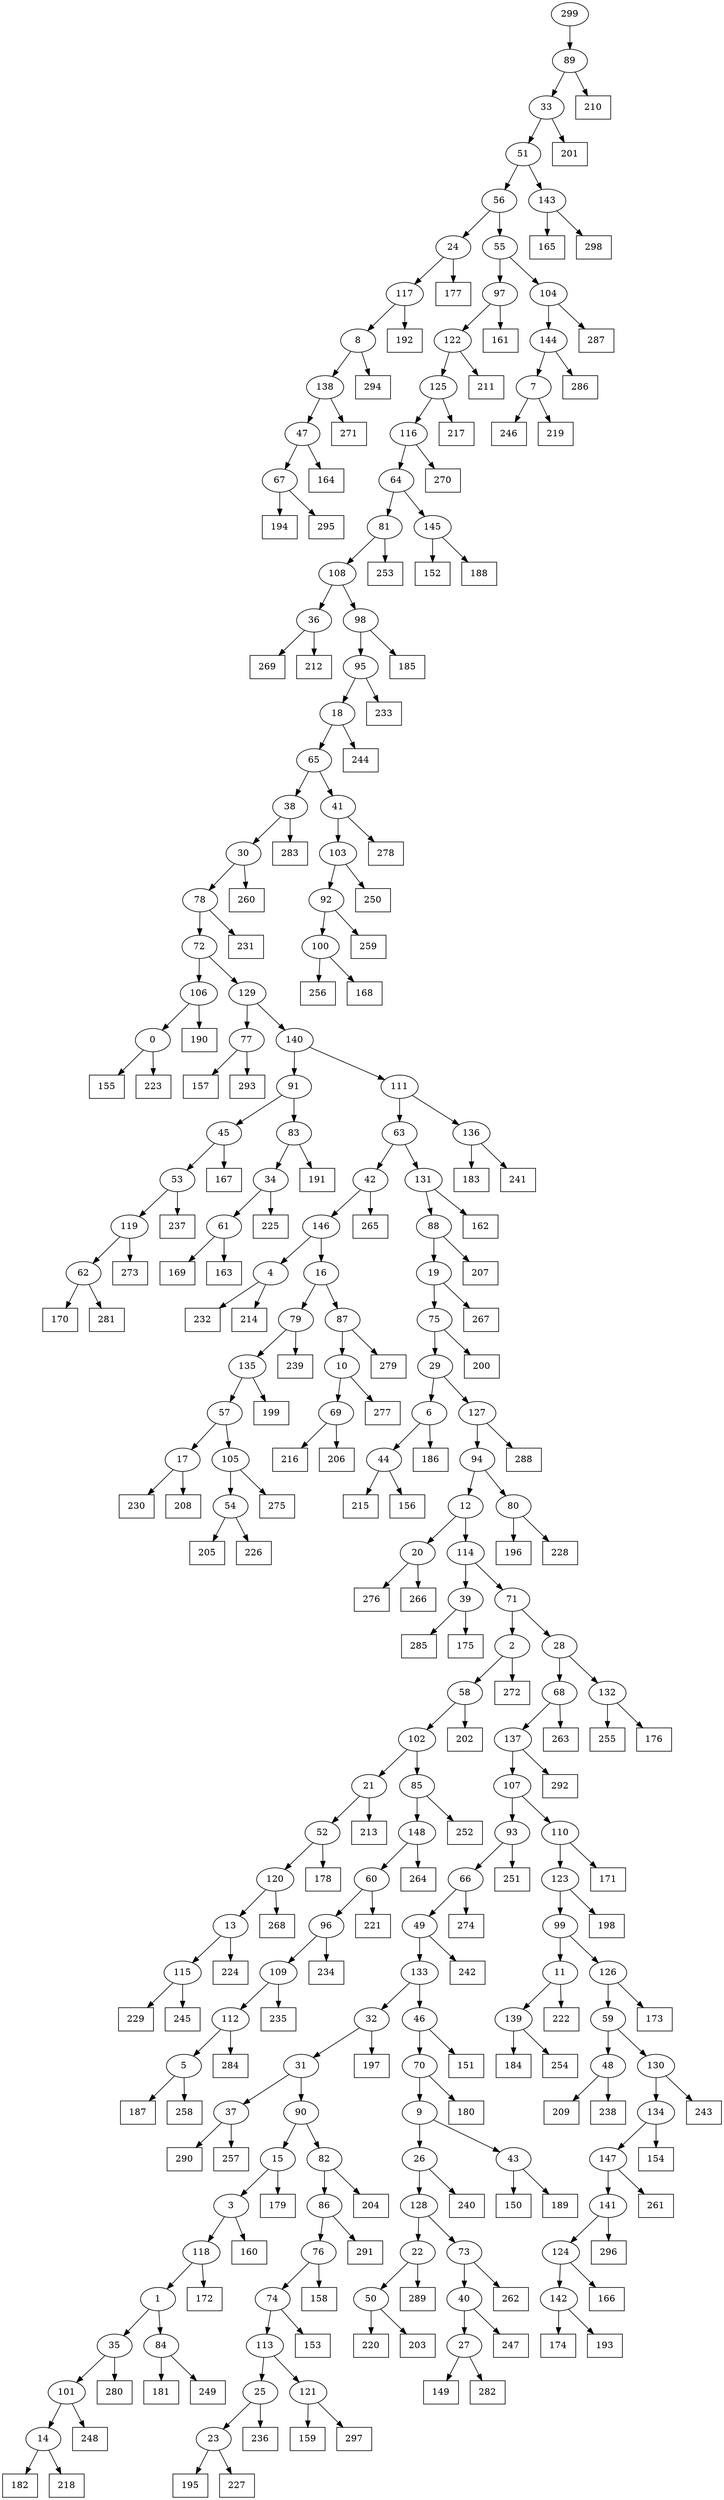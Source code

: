 digraph G {
0[label="0"];
1[label="1"];
2[label="2"];
3[label="3"];
4[label="4"];
5[label="5"];
6[label="6"];
7[label="7"];
8[label="8"];
9[label="9"];
10[label="10"];
11[label="11"];
12[label="12"];
13[label="13"];
14[label="14"];
15[label="15"];
16[label="16"];
17[label="17"];
18[label="18"];
19[label="19"];
20[label="20"];
21[label="21"];
22[label="22"];
23[label="23"];
24[label="24"];
25[label="25"];
26[label="26"];
27[label="27"];
28[label="28"];
29[label="29"];
30[label="30"];
31[label="31"];
32[label="32"];
33[label="33"];
34[label="34"];
35[label="35"];
36[label="36"];
37[label="37"];
38[label="38"];
39[label="39"];
40[label="40"];
41[label="41"];
42[label="42"];
43[label="43"];
44[label="44"];
45[label="45"];
46[label="46"];
47[label="47"];
48[label="48"];
49[label="49"];
50[label="50"];
51[label="51"];
52[label="52"];
53[label="53"];
54[label="54"];
55[label="55"];
56[label="56"];
57[label="57"];
58[label="58"];
59[label="59"];
60[label="60"];
61[label="61"];
62[label="62"];
63[label="63"];
64[label="64"];
65[label="65"];
66[label="66"];
67[label="67"];
68[label="68"];
69[label="69"];
70[label="70"];
71[label="71"];
72[label="72"];
73[label="73"];
74[label="74"];
75[label="75"];
76[label="76"];
77[label="77"];
78[label="78"];
79[label="79"];
80[label="80"];
81[label="81"];
82[label="82"];
83[label="83"];
84[label="84"];
85[label="85"];
86[label="86"];
87[label="87"];
88[label="88"];
89[label="89"];
90[label="90"];
91[label="91"];
92[label="92"];
93[label="93"];
94[label="94"];
95[label="95"];
96[label="96"];
97[label="97"];
98[label="98"];
99[label="99"];
100[label="100"];
101[label="101"];
102[label="102"];
103[label="103"];
104[label="104"];
105[label="105"];
106[label="106"];
107[label="107"];
108[label="108"];
109[label="109"];
110[label="110"];
111[label="111"];
112[label="112"];
113[label="113"];
114[label="114"];
115[label="115"];
116[label="116"];
117[label="117"];
118[label="118"];
119[label="119"];
120[label="120"];
121[label="121"];
122[label="122"];
123[label="123"];
124[label="124"];
125[label="125"];
126[label="126"];
127[label="127"];
128[label="128"];
129[label="129"];
130[label="130"];
131[label="131"];
132[label="132"];
133[label="133"];
134[label="134"];
135[label="135"];
136[label="136"];
137[label="137"];
138[label="138"];
139[label="139"];
140[label="140"];
141[label="141"];
142[label="142"];
143[label="143"];
144[label="144"];
145[label="145"];
146[label="146"];
147[label="147"];
148[label="148"];
149[shape=box,label="178"];
150[shape=box,label="225"];
151[shape=box,label="215"];
152[shape=box,label="290"];
153[shape=box,label="278"];
154[shape=box,label="220"];
155[shape=box,label="229"];
156[shape=box,label="272"];
157[shape=box,label="259"];
158[shape=box,label="237"];
159[shape=box,label="231"];
160[shape=box,label="160"];
161[shape=box,label="286"];
162[shape=box,label="216"];
163[shape=box,label="200"];
164[shape=box,label="296"];
165[shape=box,label="287"];
166[shape=box,label="172"];
167[shape=box,label="264"];
168[shape=box,label="257"];
169[shape=box,label="273"];
170[shape=box,label="150"];
171[shape=box,label="232"];
172[shape=box,label="153"];
173[shape=box,label="217"];
174[shape=box,label="251"];
175[shape=box,label="252"];
176[shape=box,label="279"];
177[shape=box,label="159"];
178[shape=box,label="288"];
179[shape=box,label="244"];
180[shape=box,label="190"];
181[shape=box,label="202"];
182[shape=box,label="152"];
183[shape=box,label="157"];
184[shape=box,label="185"];
185[shape=box,label="169"];
186[shape=box,label="209"];
187[shape=box,label="283"];
188[shape=box,label="233"];
189[shape=box,label="222"];
190[shape=box,label="274"];
191[shape=box,label="276"];
192[shape=box,label="214"];
193[shape=box,label="243"];
194[shape=box,label="230"];
195[shape=box,label="267"];
196[shape=box,label="294"];
197[shape=box,label="291"];
198[shape=box,label="197"];
199[shape=box,label="265"];
200[shape=box,label="260"];
201[shape=box,label="189"];
202[shape=box,label="165"];
203[shape=box,label="149"];
204[shape=box,label="239"];
205[shape=box,label="154"];
206[shape=box,label="268"];
207[shape=box,label="184"];
208[shape=box,label="247"];
209[shape=box,label="196"];
210[shape=box,label="187"];
211[shape=box,label="213"];
212[shape=box,label="234"];
213[shape=box,label="206"];
214[shape=box,label="293"];
215[shape=box,label="271"];
216[shape=box,label="205"];
217[shape=box,label="245"];
218[shape=box,label="204"];
219[shape=box,label="285"];
220[shape=box,label="175"];
221[shape=box,label="208"];
222[shape=box,label="167"];
223[shape=box,label="253"];
224[shape=box,label="179"];
225[shape=box,label="277"];
226[shape=box,label="226"];
227[shape=box,label="297"];
228[shape=box,label="207"];
229[shape=box,label="238"];
230[shape=box,label="284"];
231[shape=box,label="170"];
232[shape=box,label="224"];
233[shape=box,label="258"];
234[shape=box,label="248"];
235[shape=box,label="298"];
236[shape=box,label="199"];
237[shape=box,label="246"];
238[shape=box,label="163"];
239[shape=box,label="228"];
240[shape=box,label="195"];
241[shape=box,label="156"];
242[shape=box,label="263"];
243[shape=box,label="162"];
244[shape=box,label="181"];
245[shape=box,label="235"];
246[shape=box,label="280"];
247[shape=box,label="155"];
248[shape=box,label="211"];
249[shape=box,label="201"];
250[shape=box,label="242"];
251[shape=box,label="223"];
252[shape=box,label="254"];
253[shape=box,label="221"];
254[shape=box,label="256"];
255[shape=box,label="292"];
256[shape=box,label="186"];
257[shape=box,label="261"];
258[shape=box,label="151"];
259[shape=box,label="161"];
260[shape=box,label="249"];
261[shape=box,label="183"];
262[shape=box,label="164"];
263[shape=box,label="262"];
264[shape=box,label="236"];
265[shape=box,label="282"];
266[shape=box,label="269"];
267[shape=box,label="171"];
268[shape=box,label="270"];
269[shape=box,label="219"];
270[shape=box,label="168"];
271[shape=box,label="266"];
272[shape=box,label="191"];
273[shape=box,label="250"];
274[shape=box,label="182"];
275[shape=box,label="194"];
276[shape=box,label="177"];
277[shape=box,label="203"];
278[shape=box,label="188"];
279[shape=box,label="275"];
280[shape=box,label="241"];
281[shape=box,label="174"];
282[shape=box,label="192"];
283[shape=box,label="289"];
284[shape=box,label="212"];
285[shape=box,label="193"];
286[shape=box,label="210"];
287[shape=box,label="218"];
288[shape=box,label="255"];
289[shape=box,label="281"];
290[shape=box,label="227"];
291[shape=box,label="295"];
292[shape=box,label="240"];
293[shape=box,label="176"];
294[shape=box,label="173"];
295[shape=box,label="166"];
296[shape=box,label="158"];
297[shape=box,label="198"];
298[shape=box,label="180"];
299[label="299"];
40->208 ;
89->286 ;
4->192 ;
36->266 ;
148->167 ;
42->199 ;
38->187 ;
124->295 ;
85->175 ;
34->150 ;
61->185 ;
44->151 ;
109->245 ;
43->201 ;
4->171 ;
52->149 ;
69->162 ;
80->239 ;
143->235 ;
131->243 ;
134->205 ;
76->74 ;
62->231 ;
98->95 ;
20->191 ;
68->242 ;
120->206 ;
90->15 ;
48->186 ;
147->257 ;
52->120 ;
105->54 ;
18->179 ;
36->284 ;
72->129 ;
27->203 ;
6->256 ;
64->81 ;
136->261 ;
56->55 ;
20->271 ;
119->62 ;
62->289 ;
2->156 ;
19->195 ;
63->42 ;
13->232 ;
58->181 ;
116->64 ;
108->98 ;
98->184 ;
92->157 ;
16->87 ;
125->116 ;
116->268 ;
142->285 ;
89->33 ;
33->249 ;
87->10 ;
54->216 ;
15->3 ;
31->37 ;
137->255 ;
93->174 ;
25->23 ;
0->247 ;
76->296 ;
121->227 ;
100->270 ;
13->115 ;
22->283 ;
103->92 ;
23->240 ;
117->282 ;
49->250 ;
111->136 ;
136->280 ;
45->222 ;
58->102 ;
102->85 ;
118->166 ;
93->66 ;
66->190 ;
75->163 ;
134->147 ;
92->100 ;
133->32 ;
32->31 ;
83->34 ;
43->170 ;
100->254 ;
75->29 ;
15->224 ;
114->39 ;
39->219 ;
19->75 ;
86->197 ;
22->50 ;
50->154 ;
3->118 ;
96->109 ;
47->262 ;
78->72 ;
21->52 ;
91->83 ;
83->272 ;
5->210 ;
86->76 ;
8->138 ;
138->215 ;
35->101 ;
107->110 ;
122->125 ;
125->173 ;
97->259 ;
29->127 ;
127->178 ;
81->223 ;
71->28 ;
129->140 ;
140->111 ;
101->14 ;
14->287 ;
135->236 ;
140->91 ;
7->269 ;
3->160 ;
115->155 ;
59->130 ;
130->193 ;
9->43 ;
59->48 ;
48->229 ;
102->21 ;
21->211 ;
50->277 ;
148->60 ;
60->96 ;
14->274 ;
55->97 ;
97->122 ;
17->194 ;
111->63 ;
63->131 ;
53->119 ;
119->169 ;
79->204 ;
128->22 ;
54->226 ;
46->258 ;
37->152 ;
6->44 ;
44->241 ;
99->11 ;
11->189 ;
120->13 ;
77->214 ;
95->188 ;
25->264 ;
70->9 ;
34->61 ;
61->238 ;
118->1 ;
1->84 ;
37->168 ;
143->202 ;
127->94 ;
139->252 ;
113->25 ;
23->290 ;
26->128 ;
128->73 ;
106->180 ;
46->70 ;
0->251 ;
110->267 ;
24->117 ;
117->8 ;
94->80 ;
32->198 ;
9->26 ;
26->292 ;
96->212 ;
88->228 ;
53->158 ;
74->172 ;
30->200 ;
299->89 ;
141->124 ;
124->142 ;
60->253 ;
28->132 ;
147->141 ;
141->164 ;
73->263 ;
57->17 ;
17->221 ;
8->196 ;
72->106 ;
106->0 ;
80->209 ;
99->126 ;
126->59 ;
73->40 ;
82->86 ;
84->260 ;
41->153 ;
85->148 ;
24->276 ;
94->12 ;
12->20 ;
101->234 ;
31->90 ;
90->82 ;
65->41 ;
110->123 ;
123->297 ;
28->68 ;
112->5 ;
5->233 ;
67->275 ;
12->114 ;
114->71 ;
95->18 ;
109->112 ;
112->230 ;
115->217 ;
18->65 ;
65->38 ;
69->213 ;
64->145 ;
145->182 ;
84->244 ;
71->2 ;
123->99 ;
130->134 ;
81->108 ;
108->36 ;
10->69 ;
41->103 ;
103->273 ;
132->293 ;
57->105 ;
105->279 ;
39->220 ;
38->30 ;
51->143 ;
29->6 ;
33->51 ;
51->56 ;
145->278 ;
138->47 ;
121->177 ;
104->144 ;
144->161 ;
2->58 ;
68->137 ;
137->107 ;
129->77 ;
77->183 ;
45->53 ;
126->294 ;
47->67 ;
67->291 ;
82->218 ;
1->35 ;
35->246 ;
56->24 ;
131->88 ;
88->19 ;
70->298 ;
104->165 ;
132->288 ;
11->139 ;
139->207 ;
107->93 ;
79->135 ;
135->57 ;
87->176 ;
74->113 ;
113->121 ;
91->45 ;
40->27 ;
27->265 ;
55->104 ;
42->146 ;
146->4 ;
10->225 ;
30->78 ;
78->159 ;
66->49 ;
49->133 ;
133->46 ;
142->281 ;
144->7 ;
7->237 ;
122->248 ;
146->16 ;
16->79 ;
}
